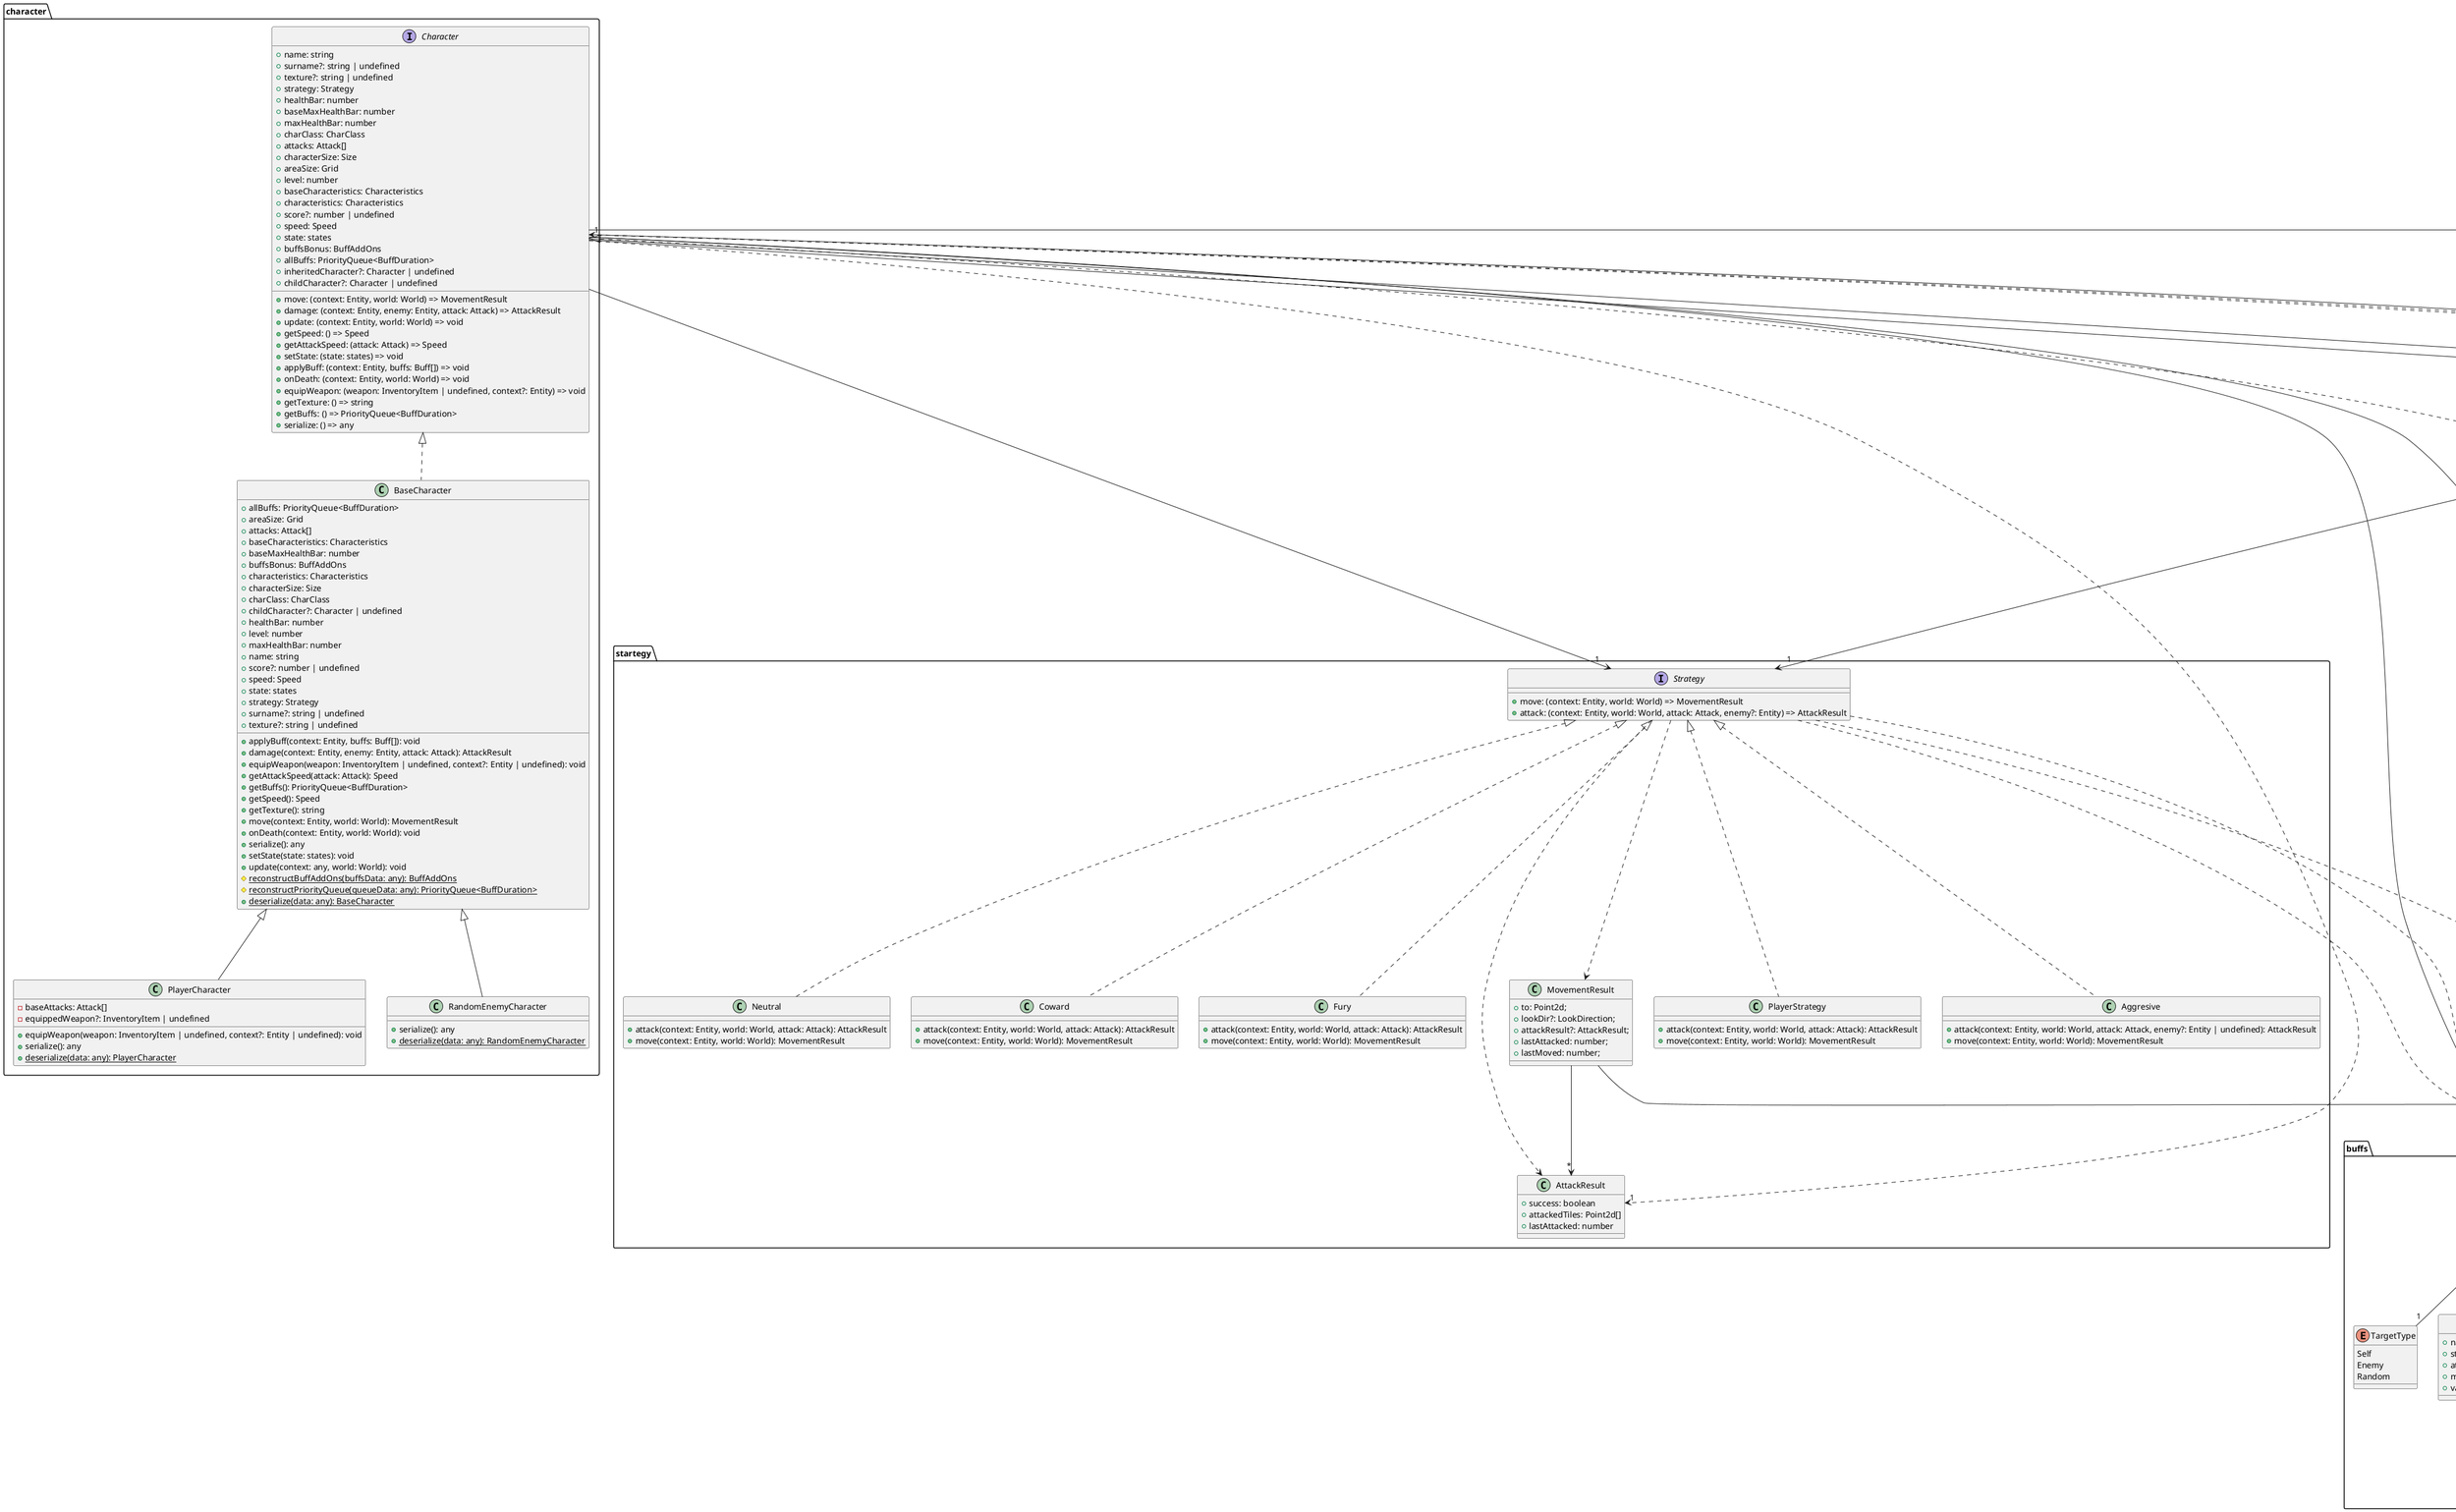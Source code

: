 @startuml
package "character" {
    interface Character {
        +name: string
        +surname?: string | undefined
        +texture?: string | undefined
        +strategy: Strategy
        +healthBar: number
        +baseMaxHealthBar: number
        +maxHealthBar: number
        +charClass: CharClass
        +attacks: Attack[]
        +characterSize: Size
        +areaSize: Grid
        +level: number
        +baseCharacteristics: Characteristics
        +characteristics: Characteristics
        +score?: number | undefined
        +speed: Speed
        +state: states
        +buffsBonus: BuffAddOns
        +allBuffs: PriorityQueue<BuffDuration>
        +inheritedCharacter?: Character | undefined
        +childCharacter?: Character | undefined
        +move: (context: Entity, world: World) => MovementResult
        +damage: (context: Entity, enemy: Entity, attack: Attack) => AttackResult
        +update: (context: Entity, world: World) => void
        +getSpeed: () => Speed
        +getAttackSpeed: (attack: Attack) => Speed
        +setState: (state: states) => void
        +applyBuff: (context: Entity, buffs: Buff[]) => void
        +onDeath: (context: Entity, world: World) => void
        +equipWeapon: (weapon: InventoryItem | undefined, context?: Entity) => void
        +getTexture: () => string
        +getBuffs: () => PriorityQueue<BuffDuration>
        +serialize: () => any
    }
    class BaseCharacter implements Character {
        +allBuffs: PriorityQueue<BuffDuration>
        +areaSize: Grid
        +attacks: Attack[]
        +baseCharacteristics: Characteristics
        +baseMaxHealthBar: number
        +buffsBonus: BuffAddOns
        +characteristics: Characteristics
        +characterSize: Size
        +charClass: CharClass
        +childCharacter?: Character | undefined
        +healthBar: number
        +level: number
        +maxHealthBar: number
        +name: string
        +score?: number | undefined
        +speed: Speed
        +state: states
        +strategy: Strategy
        +surname?: string | undefined
        +texture?: string | undefined
        +applyBuff(context: Entity, buffs: Buff[]): void
        +damage(context: Entity, enemy: Entity, attack: Attack): AttackResult
        +equipWeapon(weapon: InventoryItem | undefined, context?: Entity | undefined): void
        +getAttackSpeed(attack: Attack): Speed
        +getBuffs(): PriorityQueue<BuffDuration>
        +getSpeed(): Speed
        +getTexture(): string
        +move(context: Entity, world: World): MovementResult
        +onDeath(context: Entity, world: World): void
        +serialize(): any
        +setState(state: states): void
        +update(context: any, world: World): void
        #{static} reconstructBuffAddOns(buffsData: any): BuffAddOns
        #{static} reconstructPriorityQueue(queueData: any): PriorityQueue<BuffDuration>
        +{static} deserialize(data: any): BaseCharacter
    }
    class PlayerCharacter extends BaseCharacter {
        -baseAttacks: Attack[]
        -equippedWeapon?: InventoryItem | undefined
        +equipWeapon(weapon: InventoryItem | undefined, context?: Entity | undefined): void
        +serialize(): any
        +{static} deserialize(data: any): PlayerCharacter
    }
    class RandomEnemyCharacter extends BaseCharacter {
        +serialize(): any
        +{static} deserialize(data: any): RandomEnemyCharacter
    }
}
package "buffs" {
    enum TargetType {
        Self
        Enemy
        Random
    }
    enum StatType {
        Health
        Attack
        Attribute
    }
    enum ModifierType {
        Flat
        Mult
    }
    interface Bonus {
        +name: string
        +statType: StatType
        +attributeType?: keyof Characteristics | undefined
        +modifierType: ModifierType
        +value: number
    }
    interface Effect {
        +name: string
        +applyEffect: string
    }
    interface Buff {
        +name: string
        +targetType: TargetType
        +duration: Duration
        +effect: Effect | Bonus
        +chanceToApply: number
    }
}
package "startegy" {
    interface Strategy {
        +move: (context: Entity, world: World) => MovementResult
        +attack: (context: Entity, world: World, attack: Attack, enemy?: Entity) => AttackResult
    }
    class PlayerStrategy implements Strategy {
        +attack(context: Entity, world: World, attack: Attack): AttackResult
        +move(context: Entity, world: World): MovementResult
    }
    class Aggresive implements Strategy {
        +attack(context: Entity, world: World, attack: Attack, enemy?: Entity | undefined): AttackResult
        +move(context: Entity, world: World): MovementResult
    }
    class Neutral implements Strategy {
        +attack(context: Entity, world: World, attack: Attack): AttackResult
        +move(context: Entity, world: World): MovementResult
    }
    class Coward implements Strategy {
        +attack(context: Entity, world: World, attack: Attack): AttackResult
        +move(context: Entity, world: World): MovementResult
    }
    class Fury implements Strategy {
        +attack(context: Entity, world: World, attack: Attack): AttackResult
        +move(context: Entity, world: World): MovementResult
    }
    class AttackResult {
        +success: boolean
        +attackedTiles: Point2d[]
        +lastAttacked: number
    }
    class MovementResult {
        +to: Point2d;
        +lookDir?: LookDirection;
        +attackResult?: AttackResult;
        +lastAttacked: number;
        +lastMoved: number;
    }
}
package "attack" {
    interface Attack {
        +name: string
        +speed: Speed
        +minDamage: number
        +maxDamage: number
        +attackBuffs: Buff[]
        +areaSize: Grid
        +area: Record<LookDirection, number[][]>
    }
}
package "States" {
    enum EventType {
        Pacify
        Anger
        Damage
        Heal
    }
    enum states {
        Pacifist
        Normal
        Panic
        Angry
    }
}
package "classes" {
    interface CharClass {
        +className: string
        +possibleNames: string[]
        +possibleSurnames: string[]
        +possibleTextures?: string[] | undefined
        +characteristicsBounds: [Characteristics, Characteristics]
        +availableAttacks: Attacks.Attack[]
        +numberOfAttacks: number
        +strategy: Record<states, Strategy>
        +transitions: Record<states, Partial<Record<EventType, states>>>
    }
}
package "actions" {
    class Decorator implements character.Character {
        ' #character: Character
        +allBuffs: PriorityQueue<BuffDuration>
        +areaSize: Grid
        +attacks: Attack[]
        +baseCharacteristics: Characteristics
        +baseMaxHealthBar: number
        +buffsBonus: BuffAddOns
        +causedBy: Buff
        +characteristics: Characteristics
        +characterSize: Size
        +charClass: CharClass
        +childCharacter: Character | undefined
        +healthBar: number
        +inheritedCharacter: Character
        +level: number
        +maxHealthBar: number
        +name: string
        +score: number | undefined
        +speed: Speed
        +startTime: number
        +state: states
        +strategy: Strategy
        +surname: string | undefined
        +texture: string | undefined
        +timer: number
        +applyBuff(context: Entity, buffs: Buff[]): void
        +damage(context: Entity, enemy: Entity, attack: Attack): AttackResult
        +equipWeapon(weapon: InventoryItem | undefined): void
        +getAttackSpeed(attack: Attack): Speed
        +getBuffs(): PriorityQueue<BuffDuration>
        +getSpeed(): Speed
        +getTexture(): string
        +move(context: Entity, world: World): MovementResult
        +onDeath(context: Entity, world: World): void
        +serialize(): any
        +setState(state: states): void
        +update(context: Entity, world: World): void
        +{static} deserialize(data: any): Decorator
    }
    class PacifiedCharacter extends Decorator {
        -{override} state: states
        -{override} strategy: Strategy
        +state: states
        +state: states
        +strategy: Strategy
        +strategy: Strategy
        +move(context: Entity, world: World): MovementResult
        +serialize(): any
        +setState(state: states): void
    }
    class FurryCharacter extends Decorator {
        -{override} texture: string
        +texture: string | undefined
        +texture: string | undefined
        +getTexture(): string
        +serialize(): any
    }
    class FuryCharacter extends Decorator {
        -{override} strategy: Strategy
        +strategy: Strategy
        +strategy: Strategy
        +move(context: Entity, world: World): MovementResult
        +serialize(): any
    }
    class StunnedCharacter extends Decorator {
        +move(context: Entity, world: World): MovementResult
        +serialize(): any
    }
}

package "interfaces" {
    class World {
        +map: GameMap;
        +player: Entity & Inventory & LevelingData;
        +random: any;
        +onEntityDeath?: (deadEntity: Entity, attacker: Entity) => void;
        +availableUpgrades: UpgradeOption[];
        +isPlayerDead?: boolean;
        ...
    }
    class Entity {
        +id?: string;
        +x: number;
        +y: number;
        +lookDir: LookDirection;
        +character: Character;
        +lastAttackArray?: Point2d[];
        +level: number;
        +experience: number;
        +experienceToNext: number;
        +animation: {lastAttacked: number; lastMoved: number;};
    }
    enum Speed {
        SUPERFAST = 100
        FAST = 200
        NORMAL = 300
        SLOW = 400
        SUPERSLOW = 500
    }

    enum LookDirection {
        Up = "UP"
        Down = "DOWN"
        Left = "LEFT"
        Right = "RIGHT"
    }
}

' strategy 
Strategy ..> Attack
Strategy ..> AttackResult
Strategy ..> Entity
Strategy ..> World
Strategy ..> MovementResult
MovementResult --> "*" AttackResult
MovementResult --> "*" LookDirection

' classes
CharClass --> "1" Strategy
CharClass --> "1" EventType
CharClass --> "1" states
CharClass --> "1..." Attack

' character
Character --> "1" Strategy
Character --> "1" CharClass
Character --> "*" Attack
Character ..> "1" AttackResult
Character --> "*" Buff
Character --> "1" states
Character --> "1" Speed
Character ..> World
Character ..> Entity

' attacks
Attack --> "1" Speed
Attack --> "1" LookDirection
Attack --> "*" Buff

' buffs
Buff *-- "1" TargetType
Buff *-- "0..1" Effect
Buff *-- "0..1" Bonus
Bonus *-- "1" StatType
Bonus *-- "1" ModifierType
Entity --> "1" Character
@enduml